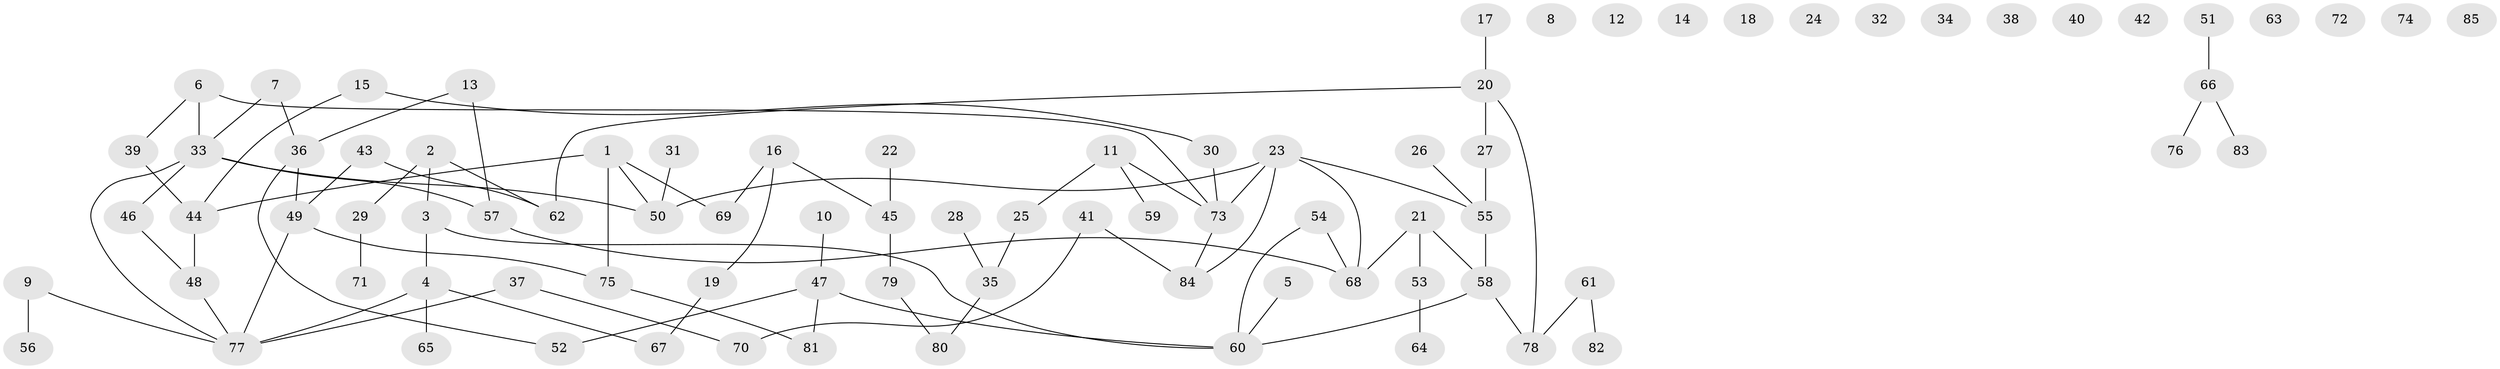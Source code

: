 // Generated by graph-tools (version 1.1) at 2025/40/03/09/25 04:40:25]
// undirected, 85 vertices, 90 edges
graph export_dot {
graph [start="1"]
  node [color=gray90,style=filled];
  1;
  2;
  3;
  4;
  5;
  6;
  7;
  8;
  9;
  10;
  11;
  12;
  13;
  14;
  15;
  16;
  17;
  18;
  19;
  20;
  21;
  22;
  23;
  24;
  25;
  26;
  27;
  28;
  29;
  30;
  31;
  32;
  33;
  34;
  35;
  36;
  37;
  38;
  39;
  40;
  41;
  42;
  43;
  44;
  45;
  46;
  47;
  48;
  49;
  50;
  51;
  52;
  53;
  54;
  55;
  56;
  57;
  58;
  59;
  60;
  61;
  62;
  63;
  64;
  65;
  66;
  67;
  68;
  69;
  70;
  71;
  72;
  73;
  74;
  75;
  76;
  77;
  78;
  79;
  80;
  81;
  82;
  83;
  84;
  85;
  1 -- 44;
  1 -- 50;
  1 -- 69;
  1 -- 75;
  2 -- 3;
  2 -- 29;
  2 -- 62;
  3 -- 4;
  3 -- 60;
  4 -- 65;
  4 -- 67;
  4 -- 77;
  5 -- 60;
  6 -- 33;
  6 -- 39;
  6 -- 73;
  7 -- 33;
  7 -- 36;
  9 -- 56;
  9 -- 77;
  10 -- 47;
  11 -- 25;
  11 -- 59;
  11 -- 73;
  13 -- 36;
  13 -- 57;
  15 -- 30;
  15 -- 44;
  16 -- 19;
  16 -- 45;
  16 -- 69;
  17 -- 20;
  19 -- 67;
  20 -- 27;
  20 -- 62;
  20 -- 78;
  21 -- 53;
  21 -- 58;
  21 -- 68;
  22 -- 45;
  23 -- 50;
  23 -- 55;
  23 -- 68;
  23 -- 73;
  23 -- 84;
  25 -- 35;
  26 -- 55;
  27 -- 55;
  28 -- 35;
  29 -- 71;
  30 -- 73;
  31 -- 50;
  33 -- 46;
  33 -- 50;
  33 -- 57;
  33 -- 77;
  35 -- 80;
  36 -- 49;
  36 -- 52;
  37 -- 70;
  37 -- 77;
  39 -- 44;
  41 -- 70;
  41 -- 84;
  43 -- 49;
  43 -- 62;
  44 -- 48;
  45 -- 79;
  46 -- 48;
  47 -- 52;
  47 -- 60;
  47 -- 81;
  48 -- 77;
  49 -- 75;
  49 -- 77;
  51 -- 66;
  53 -- 64;
  54 -- 60;
  54 -- 68;
  55 -- 58;
  57 -- 68;
  58 -- 60;
  58 -- 78;
  61 -- 78;
  61 -- 82;
  66 -- 76;
  66 -- 83;
  73 -- 84;
  75 -- 81;
  79 -- 80;
}
